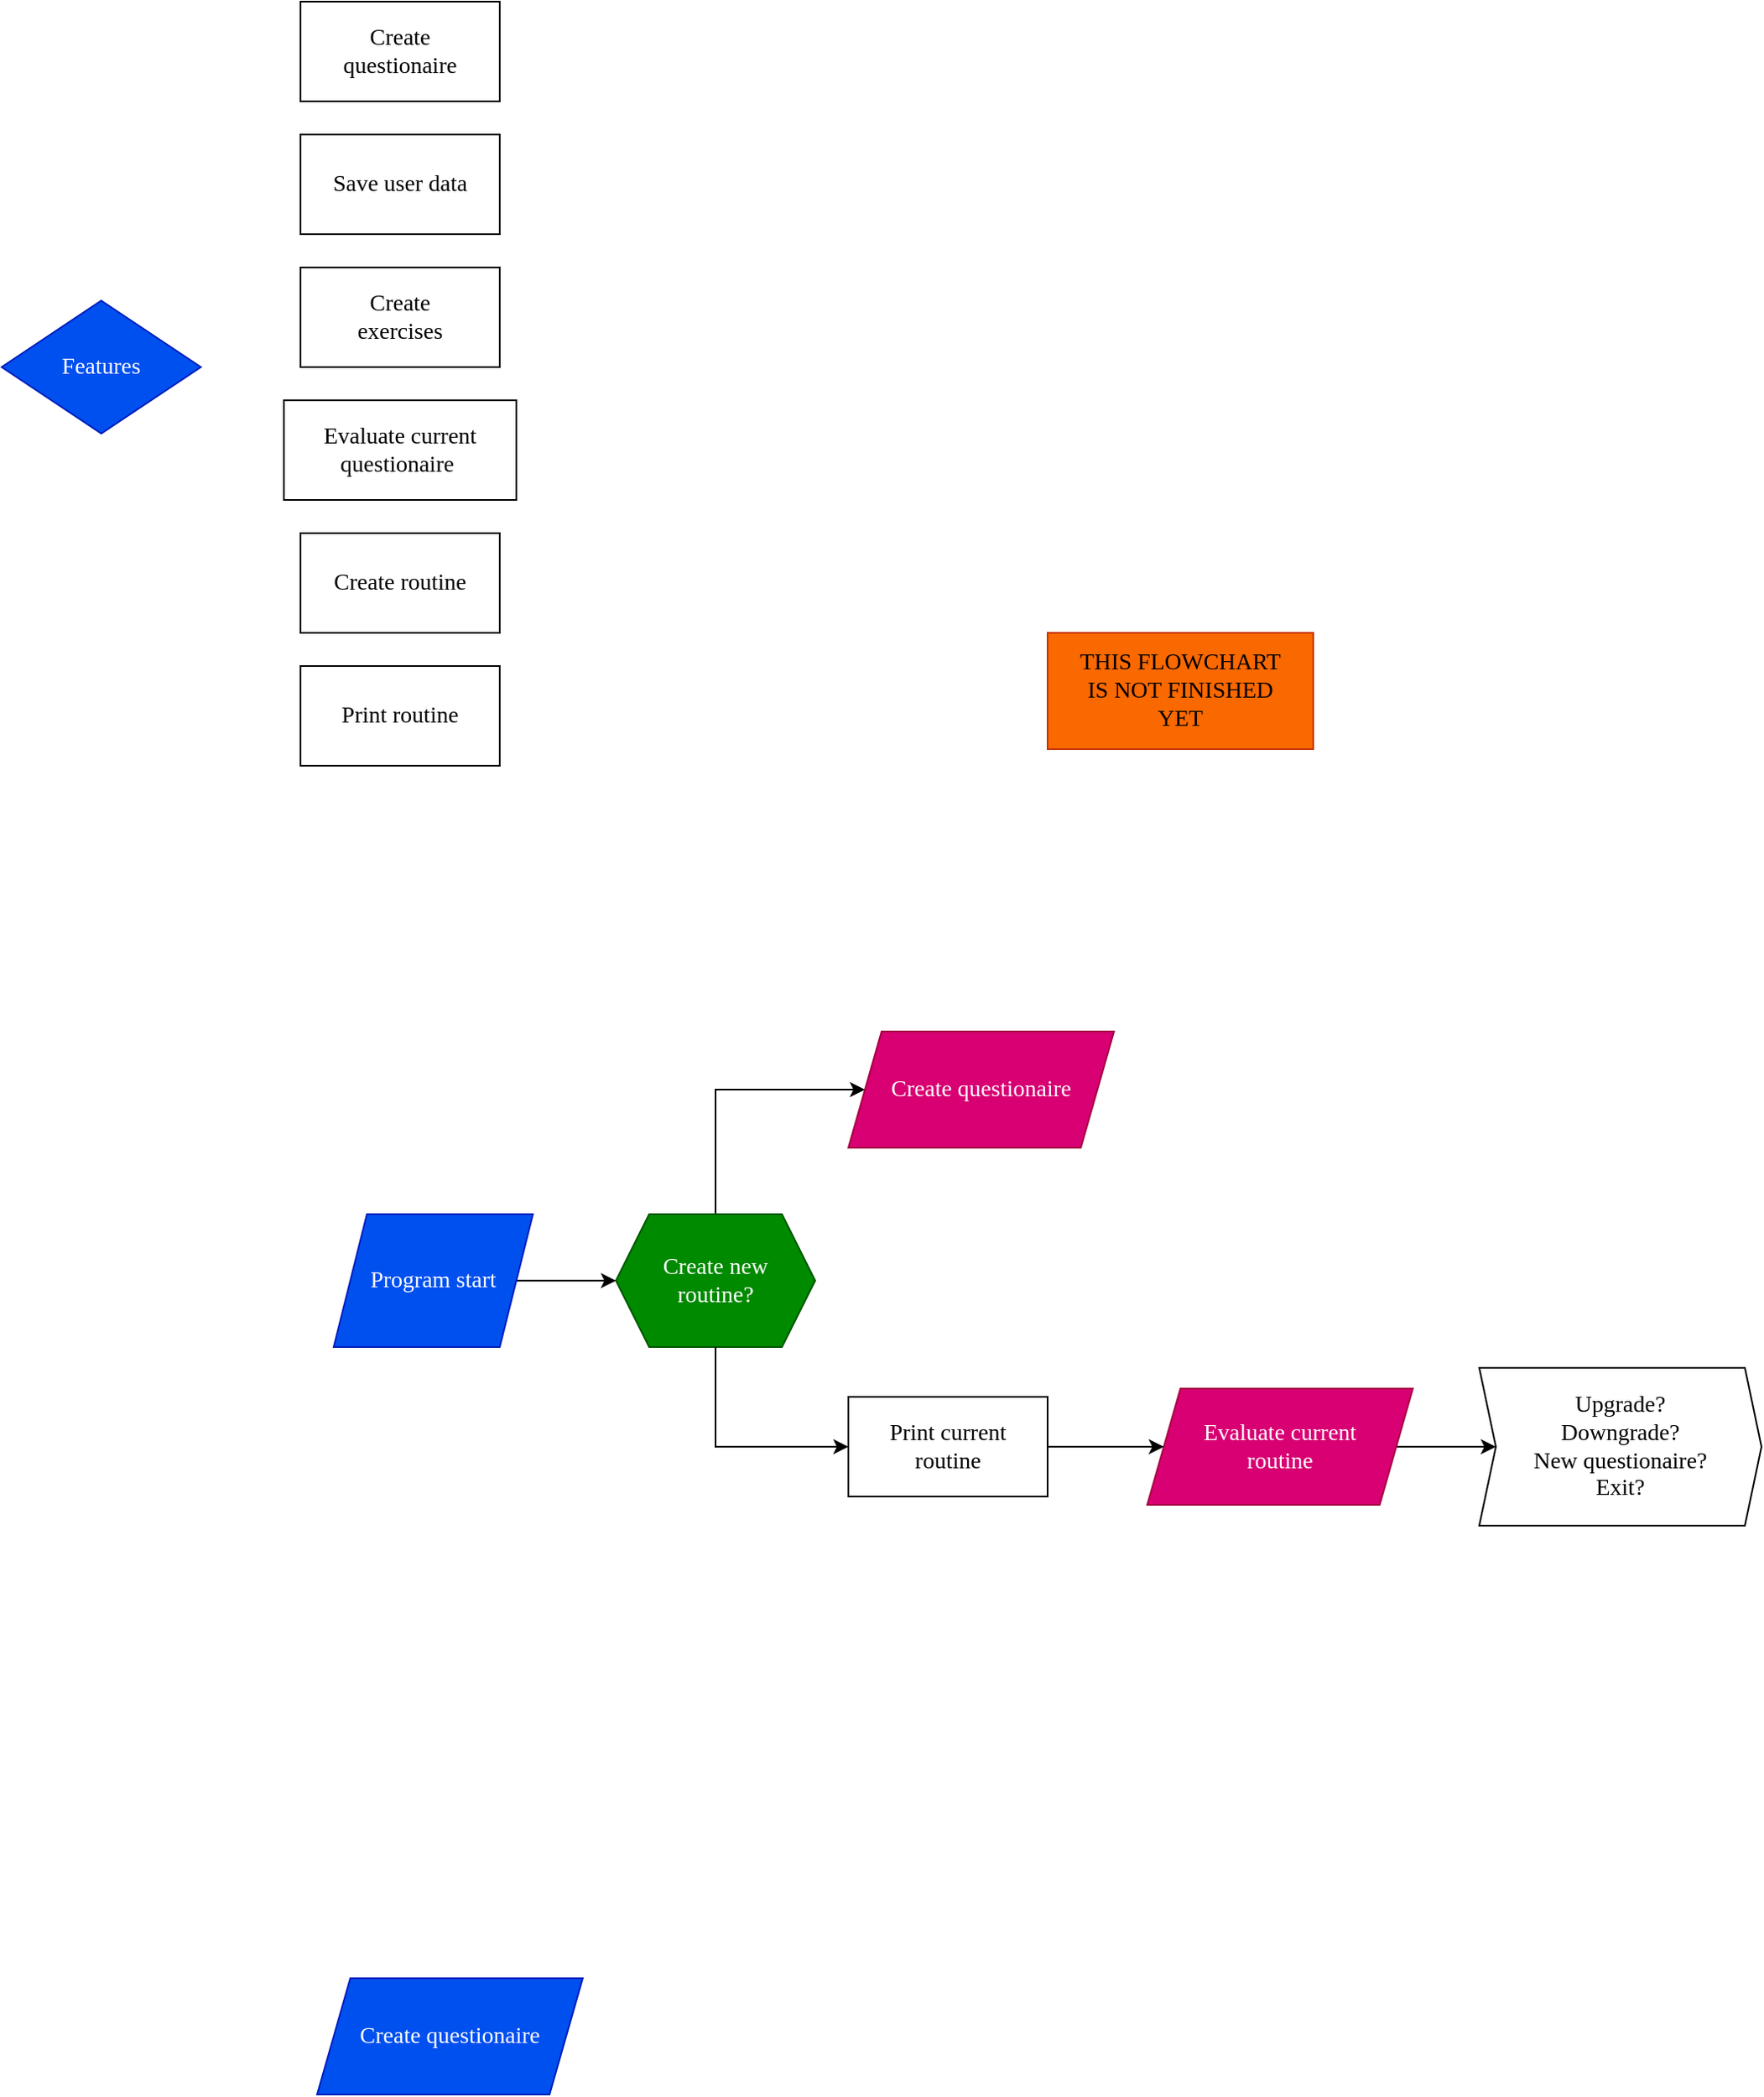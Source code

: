 <mxfile version="24.7.17">
  <diagram id="C5RBs43oDa-KdzZeNtuy" name="Page-1">
    <mxGraphModel dx="3124" dy="1852" grid="1" gridSize="10" guides="1" tooltips="1" connect="1" arrows="1" fold="1" page="1" pageScale="2" pageWidth="2560" pageHeight="1440" math="0" shadow="0">
      <root>
        <mxCell id="WIyWlLk6GJQsqaUBKTNV-0" />
        <mxCell id="WIyWlLk6GJQsqaUBKTNV-1" parent="WIyWlLk6GJQsqaUBKTNV-0" />
        <mxCell id="68fmcHkRG9XgqpCaVRX1-9" style="edgeStyle=orthogonalEdgeStyle;rounded=0;orthogonalLoop=1;jettySize=auto;html=1;exitX=1;exitY=0.5;exitDx=0;exitDy=0;entryX=0;entryY=0.5;entryDx=0;entryDy=0;fontFamily=lexend light;fontSize=14;fontColor=default;" parent="WIyWlLk6GJQsqaUBKTNV-1" source="68fmcHkRG9XgqpCaVRX1-0" target="68fmcHkRG9XgqpCaVRX1-3" edge="1">
          <mxGeometry relative="1" as="geometry" />
        </mxCell>
        <mxCell id="68fmcHkRG9XgqpCaVRX1-0" value="Program start" style="shape=parallelogram;whiteSpace=wrap;html=1;fixedSize=1;strokeColor=#001DBC;align=center;verticalAlign=middle;spacingLeft=15;spacingRight=15;spacingBottom=0;fontFamily=lexend light;fontSize=14;fontColor=#ffffff;fillColor=#0050ef;perimeter=parallelogramPerimeter;" parent="WIyWlLk6GJQsqaUBKTNV-1" vertex="1">
          <mxGeometry x="1260" y="1000" width="120" height="80" as="geometry" />
        </mxCell>
        <mxCell id="68fmcHkRG9XgqpCaVRX1-2" value="Create questionaire" style="shape=parallelogram;perimeter=parallelogramPerimeter;whiteSpace=wrap;html=1;fixedSize=1;strokeColor=#A50040;align=center;verticalAlign=middle;spacingLeft=15;spacingRight=15;spacingBottom=0;fontFamily=lexend light;fontSize=14;fontColor=#ffffff;fillColor=#d80073;" parent="WIyWlLk6GJQsqaUBKTNV-1" vertex="1">
          <mxGeometry x="1570" y="890" width="160" height="70" as="geometry" />
        </mxCell>
        <mxCell id="68fmcHkRG9XgqpCaVRX1-8" style="edgeStyle=orthogonalEdgeStyle;rounded=0;orthogonalLoop=1;jettySize=auto;html=1;exitX=0.5;exitY=0;exitDx=0;exitDy=0;entryX=0;entryY=0.5;entryDx=0;entryDy=0;fontFamily=lexend light;fontSize=14;fontColor=default;" parent="WIyWlLk6GJQsqaUBKTNV-1" source="68fmcHkRG9XgqpCaVRX1-3" target="68fmcHkRG9XgqpCaVRX1-2" edge="1">
          <mxGeometry relative="1" as="geometry">
            <Array as="points">
              <mxPoint x="1490" y="925" />
            </Array>
          </mxGeometry>
        </mxCell>
        <mxCell id="68fmcHkRG9XgqpCaVRX1-3" value="Create new routine?" style="shape=hexagon;perimeter=hexagonPerimeter2;whiteSpace=wrap;html=1;fixedSize=1;strokeColor=#005700;align=center;verticalAlign=middle;spacingLeft=15;spacingRight=15;spacingBottom=0;fontFamily=lexend light;fontSize=14;fontColor=#ffffff;fillColor=#008a00;" parent="WIyWlLk6GJQsqaUBKTNV-1" vertex="1">
          <mxGeometry x="1430" y="1000" width="120" height="80" as="geometry" />
        </mxCell>
        <mxCell id="68fmcHkRG9XgqpCaVRX1-18" style="edgeStyle=orthogonalEdgeStyle;rounded=0;orthogonalLoop=1;jettySize=auto;html=1;exitX=1;exitY=0.5;exitDx=0;exitDy=0;entryX=0;entryY=0.5;entryDx=0;entryDy=0;fontFamily=lexend light;fontSize=14;fontColor=default;" parent="WIyWlLk6GJQsqaUBKTNV-1" source="68fmcHkRG9XgqpCaVRX1-4" target="68fmcHkRG9XgqpCaVRX1-12" edge="1">
          <mxGeometry relative="1" as="geometry" />
        </mxCell>
        <mxCell id="68fmcHkRG9XgqpCaVRX1-4" value="Evaluate current routine" style="shape=parallelogram;perimeter=parallelogramPerimeter;whiteSpace=wrap;html=1;fixedSize=1;strokeColor=#A50040;align=center;verticalAlign=middle;spacingLeft=15;spacingRight=15;spacingBottom=0;fontFamily=lexend light;fontSize=14;fontColor=#ffffff;fillColor=#d80073;" parent="WIyWlLk6GJQsqaUBKTNV-1" vertex="1">
          <mxGeometry x="1750" y="1105" width="160" height="70" as="geometry" />
        </mxCell>
        <mxCell id="68fmcHkRG9XgqpCaVRX1-12" value="Upgrade?&lt;div&gt;Downgrade?&lt;/div&gt;&lt;div&gt;New questionaire?&lt;/div&gt;&lt;div&gt;Exit?&lt;/div&gt;" style="shape=step;perimeter=stepPerimeter;whiteSpace=wrap;html=1;fixedSize=1;strokeColor=default;align=center;verticalAlign=middle;spacingLeft=15;spacingRight=15;spacingBottom=0;fontFamily=lexend light;fontSize=14;fontColor=default;fillColor=default;size=10;" parent="WIyWlLk6GJQsqaUBKTNV-1" vertex="1">
          <mxGeometry x="1950" y="1092.5" width="170" height="95" as="geometry" />
        </mxCell>
        <mxCell id="68fmcHkRG9XgqpCaVRX1-15" value="" style="edgeStyle=orthogonalEdgeStyle;rounded=0;orthogonalLoop=1;jettySize=auto;html=1;exitX=0.5;exitY=1;exitDx=0;exitDy=0;entryX=0;entryY=0.5;entryDx=0;entryDy=0;fontFamily=lexend light;fontSize=14;fontColor=default;" parent="WIyWlLk6GJQsqaUBKTNV-1" source="68fmcHkRG9XgqpCaVRX1-3" target="68fmcHkRG9XgqpCaVRX1-14" edge="1">
          <mxGeometry relative="1" as="geometry">
            <mxPoint x="1490" y="1080" as="sourcePoint" />
            <mxPoint x="1670" y="1145" as="targetPoint" />
            <Array as="points" />
          </mxGeometry>
        </mxCell>
        <mxCell id="68fmcHkRG9XgqpCaVRX1-16" style="edgeStyle=orthogonalEdgeStyle;rounded=0;orthogonalLoop=1;jettySize=auto;html=1;exitX=1;exitY=0.5;exitDx=0;exitDy=0;entryX=0;entryY=0.5;entryDx=0;entryDy=0;fontFamily=lexend light;fontSize=14;fontColor=default;" parent="WIyWlLk6GJQsqaUBKTNV-1" source="68fmcHkRG9XgqpCaVRX1-14" target="68fmcHkRG9XgqpCaVRX1-4" edge="1">
          <mxGeometry relative="1" as="geometry" />
        </mxCell>
        <mxCell id="68fmcHkRG9XgqpCaVRX1-14" value="Print current routine" style="rounded=0;whiteSpace=wrap;html=1;strokeColor=default;align=center;verticalAlign=middle;spacingLeft=15;spacingRight=15;spacingBottom=0;fontFamily=lexend light;fontSize=14;fontColor=default;fillColor=default;" parent="WIyWlLk6GJQsqaUBKTNV-1" vertex="1">
          <mxGeometry x="1570" y="1110" width="120" height="60" as="geometry" />
        </mxCell>
        <mxCell id="68fmcHkRG9XgqpCaVRX1-19" value="Features" style="shape=rhombus;whiteSpace=wrap;html=1;boundedLbl=1;backgroundOutline=1;size=15;strokeColor=#001DBC;align=center;verticalAlign=middle;spacingLeft=15;spacingRight=15;spacingBottom=0;fontFamily=lexend light;fontSize=14;fontColor=#ffffff;fillColor=#0050ef;perimeter=rhombusPerimeter;" parent="WIyWlLk6GJQsqaUBKTNV-1" vertex="1">
          <mxGeometry x="1060" y="450" width="120" height="80" as="geometry" />
        </mxCell>
        <mxCell id="68fmcHkRG9XgqpCaVRX1-20" value="Create routine" style="rounded=0;whiteSpace=wrap;html=1;strokeColor=default;align=center;verticalAlign=middle;spacingLeft=15;spacingRight=15;spacingBottom=0;fontFamily=lexend light;fontSize=14;fontColor=default;fillColor=default;" parent="WIyWlLk6GJQsqaUBKTNV-1" vertex="1">
          <mxGeometry x="1240" y="590" width="120" height="60" as="geometry" />
        </mxCell>
        <mxCell id="68fmcHkRG9XgqpCaVRX1-22" value="Create questionaire" style="shape=parallelogram;perimeter=parallelogramPerimeter;whiteSpace=wrap;html=1;fixedSize=1;strokeColor=#001DBC;align=center;verticalAlign=middle;spacingLeft=15;spacingRight=15;spacingBottom=0;fontFamily=lexend light;fontSize=14;fontColor=#ffffff;fillColor=#0050ef;" parent="WIyWlLk6GJQsqaUBKTNV-1" vertex="1">
          <mxGeometry x="1250" y="1460" width="160" height="70" as="geometry" />
        </mxCell>
        <mxCell id="68fmcHkRG9XgqpCaVRX1-23" value="Print routine" style="rounded=0;whiteSpace=wrap;html=1;strokeColor=default;align=center;verticalAlign=middle;spacingLeft=15;spacingRight=15;spacingBottom=0;fontFamily=lexend light;fontSize=14;fontColor=default;fillColor=default;" parent="WIyWlLk6GJQsqaUBKTNV-1" vertex="1">
          <mxGeometry x="1240" y="670" width="120" height="60" as="geometry" />
        </mxCell>
        <mxCell id="68fmcHkRG9XgqpCaVRX1-24" value="Save user data" style="rounded=0;whiteSpace=wrap;html=1;strokeColor=default;align=center;verticalAlign=middle;spacingLeft=15;spacingRight=15;spacingBottom=0;fontFamily=lexend light;fontSize=14;fontColor=default;fillColor=default;" parent="WIyWlLk6GJQsqaUBKTNV-1" vertex="1">
          <mxGeometry x="1240" y="350" width="120" height="60" as="geometry" />
        </mxCell>
        <mxCell id="68fmcHkRG9XgqpCaVRX1-25" value="Create questionaire" style="rounded=0;whiteSpace=wrap;html=1;strokeColor=default;align=center;verticalAlign=middle;spacingLeft=15;spacingRight=15;spacingBottom=0;fontFamily=lexend light;fontSize=14;fontColor=default;fillColor=default;" parent="WIyWlLk6GJQsqaUBKTNV-1" vertex="1">
          <mxGeometry x="1240" y="270" width="120" height="60" as="geometry" />
        </mxCell>
        <mxCell id="68fmcHkRG9XgqpCaVRX1-26" value="Create exercises" style="rounded=0;whiteSpace=wrap;html=1;strokeColor=default;align=center;verticalAlign=middle;spacingLeft=15;spacingRight=15;spacingBottom=0;fontFamily=lexend light;fontSize=14;fontColor=default;fillColor=default;" parent="WIyWlLk6GJQsqaUBKTNV-1" vertex="1">
          <mxGeometry x="1240" y="430" width="120" height="60" as="geometry" />
        </mxCell>
        <mxCell id="68fmcHkRG9XgqpCaVRX1-27" value="Evaluate current questionaire&amp;nbsp;" style="rounded=0;whiteSpace=wrap;html=1;strokeColor=default;align=center;verticalAlign=middle;spacingLeft=15;spacingRight=15;spacingBottom=0;fontFamily=lexend light;fontSize=14;fontColor=default;fillColor=default;" parent="WIyWlLk6GJQsqaUBKTNV-1" vertex="1">
          <mxGeometry x="1230" y="510" width="140" height="60" as="geometry" />
        </mxCell>
        <mxCell id="KuEm-3me2-Trkw2jutdS-0" value="THIS FLOWCHART IS NOT FINISHED YET" style="shape=label;whiteSpace=wrap;html=1;fixedSize=1;strokeColor=#C73500;align=center;verticalAlign=middle;spacingLeft=15;spacingRight=15;spacingBottom=0;fontFamily=lexend light;fontSize=14;fontColor=#000000;fillColor=#fa6800;aspect=fixed;" vertex="1" parent="WIyWlLk6GJQsqaUBKTNV-1">
          <mxGeometry x="1690" y="650" width="160" height="70" as="geometry" />
        </mxCell>
      </root>
    </mxGraphModel>
  </diagram>
</mxfile>
